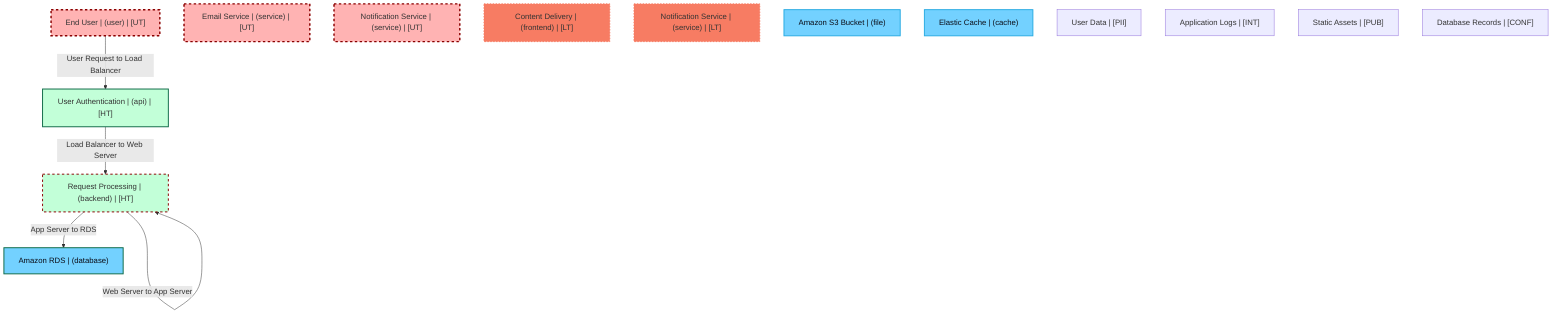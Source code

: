 graph TB
  node_01F8Z4F5K8D3J8B9H8W6F8F8F20["End User | (user) | [UT]"]:::untrusted
  node_01F8Z4F5K8D3J8B9H8W6F8F8F21["Email Service | (service) | [UT]"]:::untrusted
  node_01F8Z4F5K8D3J8B9H8W6F8F8F22["Notification Service | (service) | [UT]"]:::untrusted
  node_01F8Z4F5K8D3J8B9H8W6F8F8F13["User Authentication | (api) | [HT]"]:::highTrust
  node_01F8Z4F5K8D3J8B9H8W6F8F8F14["Request Processing | (backend) | [HT]"]:::highTrust
  node_01F8Z4F5K8D3J8B9H8W6F8F8F15["Content Delivery | (frontend) | [LT]"]:::lowTrust
  node_01F8Z4F5K8D3J8B9H8W6F8F8F16["Notification Service | (service) | [LT]"]:::lowTrust
  node_01F8Z4F5K8D3J8B9H8W6F8F8F17["Amazon RDS | (database)"]:::dataStore
  node_01F8Z4F5K8D3J8B9H8W6F8F8F18["Amazon S3 Bucket | (file)"]:::dataStore
  node_01F8Z4F5K8D3J8B9H8W6F8F8F19["Elastic Cache | (cache)"]:::dataStore
  node_01F8Z4F5K8D3J8B9H8W6F8F8F9["User Data | [PII]"]:::dataAsset,pii
  node_01F8Z4F5K8D3J8B9H8W6F8F8F10["Application Logs | [INT]"]:::dataAsset,internal
  node_01F8Z4F5K8D3J8B9H8W6F8F8F11["Static Assets | [PUB]"]:::dataAsset,public
  node_01F8Z4F5K8D3J8B9H8W6F8F8F12["Database Records | [CONF]"]:::dataAsset,confidential

  node_01F8Z4F5K8D3J8B9H8W6F8F8F20 -->|User Request to Load Balancer| node_01F8Z4F5K8D3J8B9H8W6F8F8F13:::encryptedFlow
  node_01F8Z4F5K8D3J8B9H8W6F8F8F13 -->|Load Balancer to Web Server| node_01F8Z4F5K8D3J8B9H8W6F8F8F14:::unencryptedFlow
  node_01F8Z4F5K8D3J8B9H8W6F8F8F14 -->|Web Server to App Server| node_01F8Z4F5K8D3J8B9H8W6F8F8F14:::unencryptedFlow
  node_01F8Z4F5K8D3J8B9H8W6F8F8F14 -->|App Server to RDS| node_01F8Z4F5K8D3J8B9H8W6F8F8F17:::encryptedFlow

  classDef externalEntity fill:#FFB3B3,stroke:#8B0000,stroke-width:2px,color:#0B0D17
  classDef process fill:#C2FFD8,stroke:#106B49,stroke-width:2px,color:#0B0D17
  classDef dataStore fill:#73d1ff,stroke:#29ABE2,stroke-width:2px,color:#0B0D17
  classDef dataAsset fill:#ffa1ad,stroke:#A259FF,stroke-width:2px,color:#0B0D17
  classDef untrusted fill:#FFB3B3,stroke:#8B0000,stroke-width:3px,stroke-dasharray:5 5
  classDef lowTrust fill:#f77c63,stroke:#f77c63,stroke-width:2px,stroke-dasharray:3 3
  classDef mediumTrust fill:#FFF2B3,stroke:#7A6300,stroke-width:2px
  classDef highTrust fill:#C2FFD8,stroke:#106B49,stroke-width:2px
  classDef veryHighTrust fill:#36FF8F,stroke:#36FF8F,stroke-width:3px
  classDef public fill:#C2FFD8,stroke:#106B49,stroke-width:1px
  classDef internal fill:#FFF2B3,stroke:#7A6300,stroke-width:1px
  classDef confidential fill:#FFB3B3,stroke:#8B0000,stroke-width:2px
  classDef restricted fill:#8B0000,stroke:#8B0000,stroke-width:3px
  classDef pii fill:#ffa1ad,stroke:#A259FF,stroke-width:2px
  classDef pci fill:#8B0000,stroke:#8B0000,stroke-width:3px
  classDef phi fill:#ffa1ad,stroke:#A259FF,stroke-width:3px
  classDef encryptedFlow stroke:#106B49,stroke-width:2px
  classDef unencryptedFlow stroke:#8B0000,stroke-width:2px,stroke-dasharray:5 5
  classDef authenticatedFlow stroke:#29ABE2,stroke-width:2px
  classDef trustBoundary fill:transparent,stroke:#2E3440,stroke-width:3px,stroke-dasharray:10 5